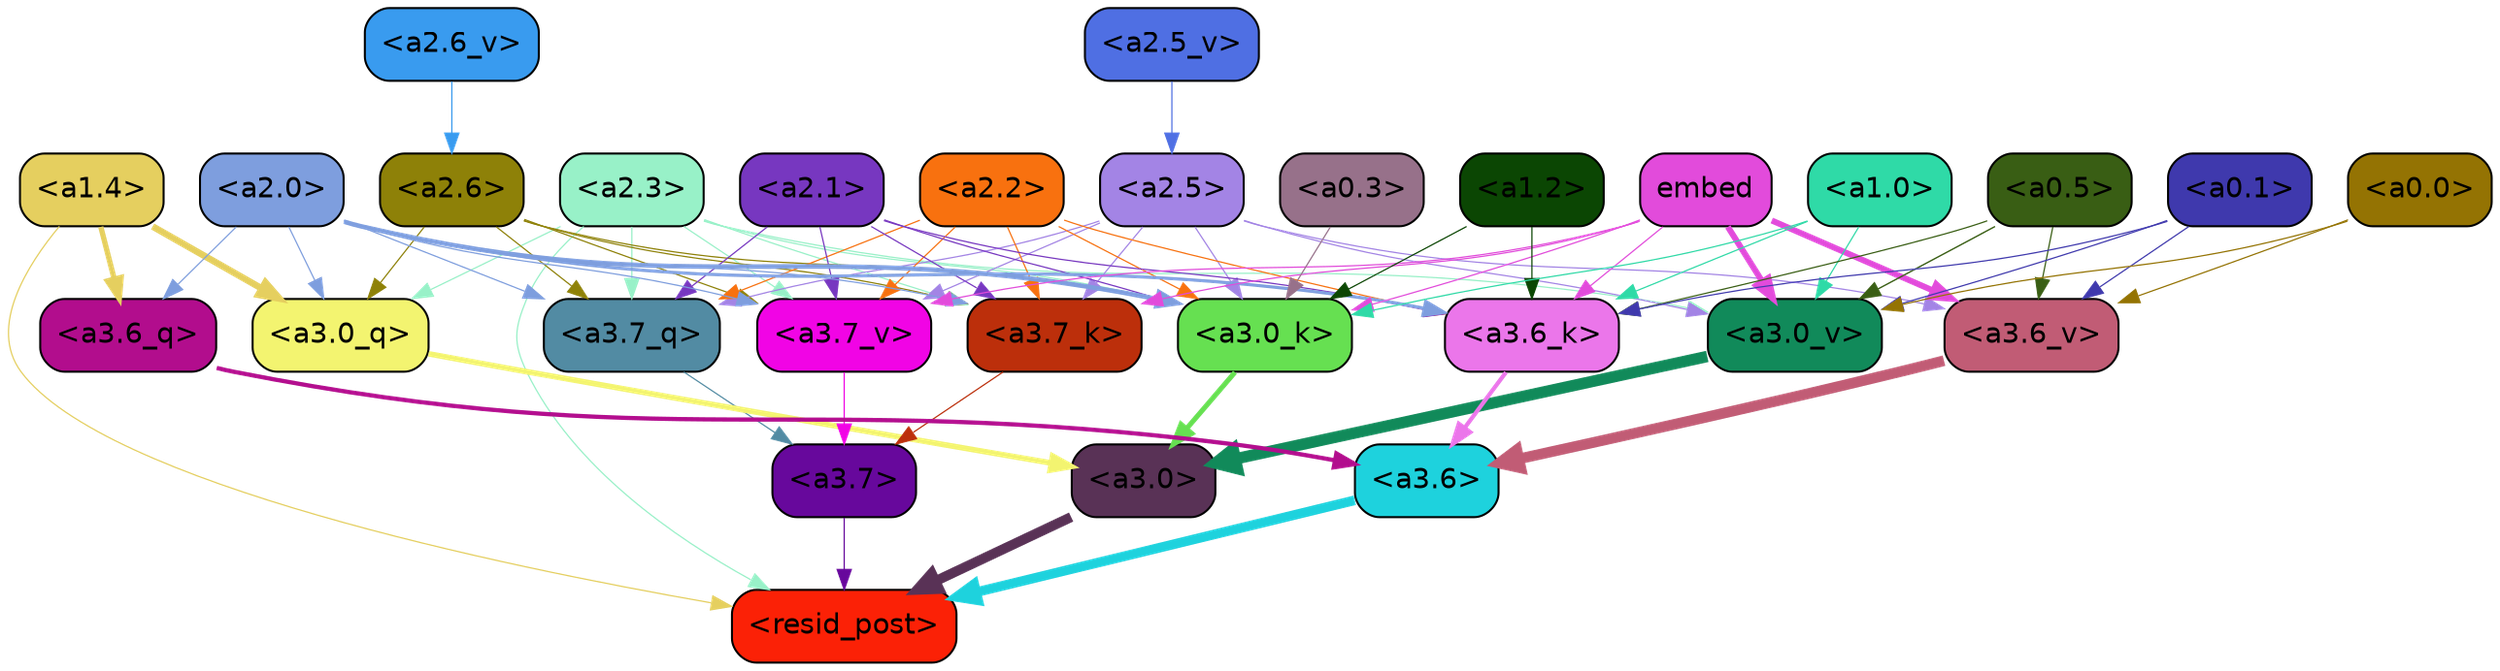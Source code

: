 strict digraph "" {
	graph [bgcolor=transparent,
		layout=dot,
		overlap=false,
		splines=true
	];
	"<a3.7>"	[color=black,
		fillcolor="#67089c",
		fontname=Helvetica,
		shape=box,
		style="filled, rounded"];
	"<resid_post>"	[color=black,
		fillcolor="#fb2106",
		fontname=Helvetica,
		shape=box,
		style="filled, rounded"];
	"<a3.7>" -> "<resid_post>"	[color="#67089c",
		penwidth=0.6];
	"<a3.6>"	[color=black,
		fillcolor="#1ed2dd",
		fontname=Helvetica,
		shape=box,
		style="filled, rounded"];
	"<a3.6>" -> "<resid_post>"	[color="#1ed2dd",
		penwidth=4.753257989883423];
	"<a3.0>"	[color=black,
		fillcolor="#593256",
		fontname=Helvetica,
		shape=box,
		style="filled, rounded"];
	"<a3.0>" -> "<resid_post>"	[color="#593256",
		penwidth=4.90053927898407];
	"<a2.3>"	[color=black,
		fillcolor="#98f1c8",
		fontname=Helvetica,
		shape=box,
		style="filled, rounded"];
	"<a2.3>" -> "<resid_post>"	[color="#98f1c8",
		penwidth=0.6];
	"<a3.7_q>"	[color=black,
		fillcolor="#528ba3",
		fontname=Helvetica,
		shape=box,
		style="filled, rounded"];
	"<a2.3>" -> "<a3.7_q>"	[color="#98f1c8",
		penwidth=0.6];
	"<a3.0_q>"	[color=black,
		fillcolor="#f3f470",
		fontname=Helvetica,
		shape=box,
		style="filled, rounded"];
	"<a2.3>" -> "<a3.0_q>"	[color="#98f1c8",
		penwidth=0.6];
	"<a3.7_k>"	[color=black,
		fillcolor="#bc2f0b",
		fontname=Helvetica,
		shape=box,
		style="filled, rounded"];
	"<a2.3>" -> "<a3.7_k>"	[color="#98f1c8",
		penwidth=0.6];
	"<a3.0_k>"	[color=black,
		fillcolor="#66e051",
		fontname=Helvetica,
		shape=box,
		style="filled, rounded"];
	"<a2.3>" -> "<a3.0_k>"	[color="#98f1c8",
		penwidth=0.6];
	"<a3.7_v>"	[color=black,
		fillcolor="#f104e5",
		fontname=Helvetica,
		shape=box,
		style="filled, rounded"];
	"<a2.3>" -> "<a3.7_v>"	[color="#98f1c8",
		penwidth=0.6];
	"<a3.0_v>"	[color=black,
		fillcolor="#118a5a",
		fontname=Helvetica,
		shape=box,
		style="filled, rounded"];
	"<a2.3>" -> "<a3.0_v>"	[color="#98f1c8",
		penwidth=0.6];
	"<a1.4>"	[color=black,
		fillcolor="#e5cf5f",
		fontname=Helvetica,
		shape=box,
		style="filled, rounded"];
	"<a1.4>" -> "<resid_post>"	[color="#e5cf5f",
		penwidth=0.6];
	"<a3.6_q>"	[color=black,
		fillcolor="#b20d8d",
		fontname=Helvetica,
		shape=box,
		style="filled, rounded"];
	"<a1.4>" -> "<a3.6_q>"	[color="#e5cf5f",
		penwidth=2.6043437719345093];
	"<a1.4>" -> "<a3.0_q>"	[color="#e5cf5f",
		penwidth=3.2779015004634857];
	"<a3.7_q>" -> "<a3.7>"	[color="#528ba3",
		penwidth=0.6];
	"<a3.6_q>" -> "<a3.6>"	[color="#b20d8d",
		penwidth=2.091020345687866];
	"<a3.0_q>" -> "<a3.0>"	[color="#f3f470",
		penwidth=2.7421876192092896];
	"<a3.7_k>" -> "<a3.7>"	[color="#bc2f0b",
		penwidth=0.6];
	"<a3.6_k>"	[color=black,
		fillcolor="#eb76ea",
		fontname=Helvetica,
		shape=box,
		style="filled, rounded"];
	"<a3.6_k>" -> "<a3.6>"	[color="#eb76ea",
		penwidth=2.048597991466522];
	"<a3.0_k>" -> "<a3.0>"	[color="#66e051",
		penwidth=2.476402521133423];
	"<a3.7_v>" -> "<a3.7>"	[color="#f104e5",
		penwidth=0.6];
	"<a3.6_v>"	[color=black,
		fillcolor="#c15c75",
		fontname=Helvetica,
		shape=box,
		style="filled, rounded"];
	"<a3.6_v>" -> "<a3.6>"	[color="#c15c75",
		penwidth=5.2550448179244995];
	"<a3.0_v>" -> "<a3.0>"	[color="#118a5a",
		penwidth=5.652270674705505];
	"<a2.6>"	[color=black,
		fillcolor="#8e8108",
		fontname=Helvetica,
		shape=box,
		style="filled, rounded"];
	"<a2.6>" -> "<a3.7_q>"	[color="#8e8108",
		penwidth=0.6];
	"<a2.6>" -> "<a3.0_q>"	[color="#8e8108",
		penwidth=0.6];
	"<a2.6>" -> "<a3.7_k>"	[color="#8e8108",
		penwidth=0.6];
	"<a2.6>" -> "<a3.0_k>"	[color="#8e8108",
		penwidth=0.6];
	"<a2.6>" -> "<a3.7_v>"	[color="#8e8108",
		penwidth=0.6];
	"<a2.5>"	[color=black,
		fillcolor="#a384e5",
		fontname=Helvetica,
		shape=box,
		style="filled, rounded"];
	"<a2.5>" -> "<a3.7_q>"	[color="#a384e5",
		penwidth=0.6];
	"<a2.5>" -> "<a3.7_k>"	[color="#a384e5",
		penwidth=0.6];
	"<a2.5>" -> "<a3.0_k>"	[color="#a384e5",
		penwidth=0.6];
	"<a2.5>" -> "<a3.7_v>"	[color="#a384e5",
		penwidth=0.6];
	"<a2.5>" -> "<a3.6_v>"	[color="#a384e5",
		penwidth=0.6];
	"<a2.5>" -> "<a3.0_v>"	[color="#a384e5",
		penwidth=0.6];
	"<a2.2>"	[color=black,
		fillcolor="#f8710f",
		fontname=Helvetica,
		shape=box,
		style="filled, rounded"];
	"<a2.2>" -> "<a3.7_q>"	[color="#f8710f",
		penwidth=0.6];
	"<a2.2>" -> "<a3.7_k>"	[color="#f8710f",
		penwidth=0.6];
	"<a2.2>" -> "<a3.6_k>"	[color="#f8710f",
		penwidth=0.6];
	"<a2.2>" -> "<a3.0_k>"	[color="#f8710f",
		penwidth=0.6];
	"<a2.2>" -> "<a3.7_v>"	[color="#f8710f",
		penwidth=0.6];
	"<a2.1>"	[color=black,
		fillcolor="#7737c0",
		fontname=Helvetica,
		shape=box,
		style="filled, rounded"];
	"<a2.1>" -> "<a3.7_q>"	[color="#7737c0",
		penwidth=0.6];
	"<a2.1>" -> "<a3.7_k>"	[color="#7737c0",
		penwidth=0.6];
	"<a2.1>" -> "<a3.6_k>"	[color="#7737c0",
		penwidth=0.6];
	"<a2.1>" -> "<a3.0_k>"	[color="#7737c0",
		penwidth=0.6];
	"<a2.1>" -> "<a3.7_v>"	[color="#7737c0",
		penwidth=0.6];
	"<a2.0>"	[color=black,
		fillcolor="#7e9ede",
		fontname=Helvetica,
		shape=box,
		style="filled, rounded"];
	"<a2.0>" -> "<a3.7_q>"	[color="#7e9ede",
		penwidth=0.6];
	"<a2.0>" -> "<a3.6_q>"	[color="#7e9ede",
		penwidth=0.6];
	"<a2.0>" -> "<a3.0_q>"	[color="#7e9ede",
		penwidth=0.6];
	"<a2.0>" -> "<a3.7_k>"	[color="#7e9ede",
		penwidth=0.6];
	"<a2.0>" -> "<a3.6_k>"	[color="#7e9ede",
		penwidth=1.5290023684501648];
	"<a2.0>" -> "<a3.0_k>"	[color="#7e9ede",
		penwidth=2.2551413774490356];
	"<a2.0>" -> "<a3.7_v>"	[color="#7e9ede",
		penwidth=0.6];
	embed	[color=black,
		fillcolor="#e24bdb",
		fontname=Helvetica,
		shape=box,
		style="filled, rounded"];
	embed -> "<a3.7_k>"	[color="#e24bdb",
		penwidth=0.6];
	embed -> "<a3.6_k>"	[color="#e24bdb",
		penwidth=0.6];
	embed -> "<a3.0_k>"	[color="#e24bdb",
		penwidth=0.6];
	embed -> "<a3.7_v>"	[color="#e24bdb",
		penwidth=0.6];
	embed -> "<a3.6_v>"	[color="#e24bdb",
		penwidth=2.9556376338005066];
	embed -> "<a3.0_v>"	[color="#e24bdb",
		penwidth=2.972973108291626];
	"<a1.2>"	[color=black,
		fillcolor="#0b4603",
		fontname=Helvetica,
		shape=box,
		style="filled, rounded"];
	"<a1.2>" -> "<a3.6_k>"	[color="#0b4603",
		penwidth=0.6];
	"<a1.2>" -> "<a3.0_k>"	[color="#0b4603",
		penwidth=0.6];
	"<a1.0>"	[color=black,
		fillcolor="#2fdaa7",
		fontname=Helvetica,
		shape=box,
		style="filled, rounded"];
	"<a1.0>" -> "<a3.6_k>"	[color="#2fdaa7",
		penwidth=0.6];
	"<a1.0>" -> "<a3.0_k>"	[color="#2fdaa7",
		penwidth=0.6];
	"<a1.0>" -> "<a3.0_v>"	[color="#2fdaa7",
		penwidth=0.6];
	"<a0.5>"	[color=black,
		fillcolor="#395e14",
		fontname=Helvetica,
		shape=box,
		style="filled, rounded"];
	"<a0.5>" -> "<a3.6_k>"	[color="#395e14",
		penwidth=0.6];
	"<a0.5>" -> "<a3.6_v>"	[color="#395e14",
		penwidth=0.6];
	"<a0.5>" -> "<a3.0_v>"	[color="#395e14",
		penwidth=0.6790935099124908];
	"<a0.1>"	[color=black,
		fillcolor="#3f39ad",
		fontname=Helvetica,
		shape=box,
		style="filled, rounded"];
	"<a0.1>" -> "<a3.6_k>"	[color="#3f39ad",
		penwidth=0.6];
	"<a0.1>" -> "<a3.6_v>"	[color="#3f39ad",
		penwidth=0.6];
	"<a0.1>" -> "<a3.0_v>"	[color="#3f39ad",
		penwidth=0.6];
	"<a0.3>"	[color=black,
		fillcolor="#97718a",
		fontname=Helvetica,
		shape=box,
		style="filled, rounded"];
	"<a0.3>" -> "<a3.0_k>"	[color="#97718a",
		penwidth=0.6];
	"<a0.0>"	[color=black,
		fillcolor="#947303",
		fontname=Helvetica,
		shape=box,
		style="filled, rounded"];
	"<a0.0>" -> "<a3.6_v>"	[color="#947303",
		penwidth=0.6];
	"<a0.0>" -> "<a3.0_v>"	[color="#947303",
		penwidth=0.6];
	"<a2.6_v>"	[color=black,
		fillcolor="#399bef",
		fontname=Helvetica,
		shape=box,
		style="filled, rounded"];
	"<a2.6_v>" -> "<a2.6>"	[color="#399bef",
		penwidth=0.6];
	"<a2.5_v>"	[color=black,
		fillcolor="#4f6fe3",
		fontname=Helvetica,
		shape=box,
		style="filled, rounded"];
	"<a2.5_v>" -> "<a2.5>"	[color="#4f6fe3",
		penwidth=0.6];
}
